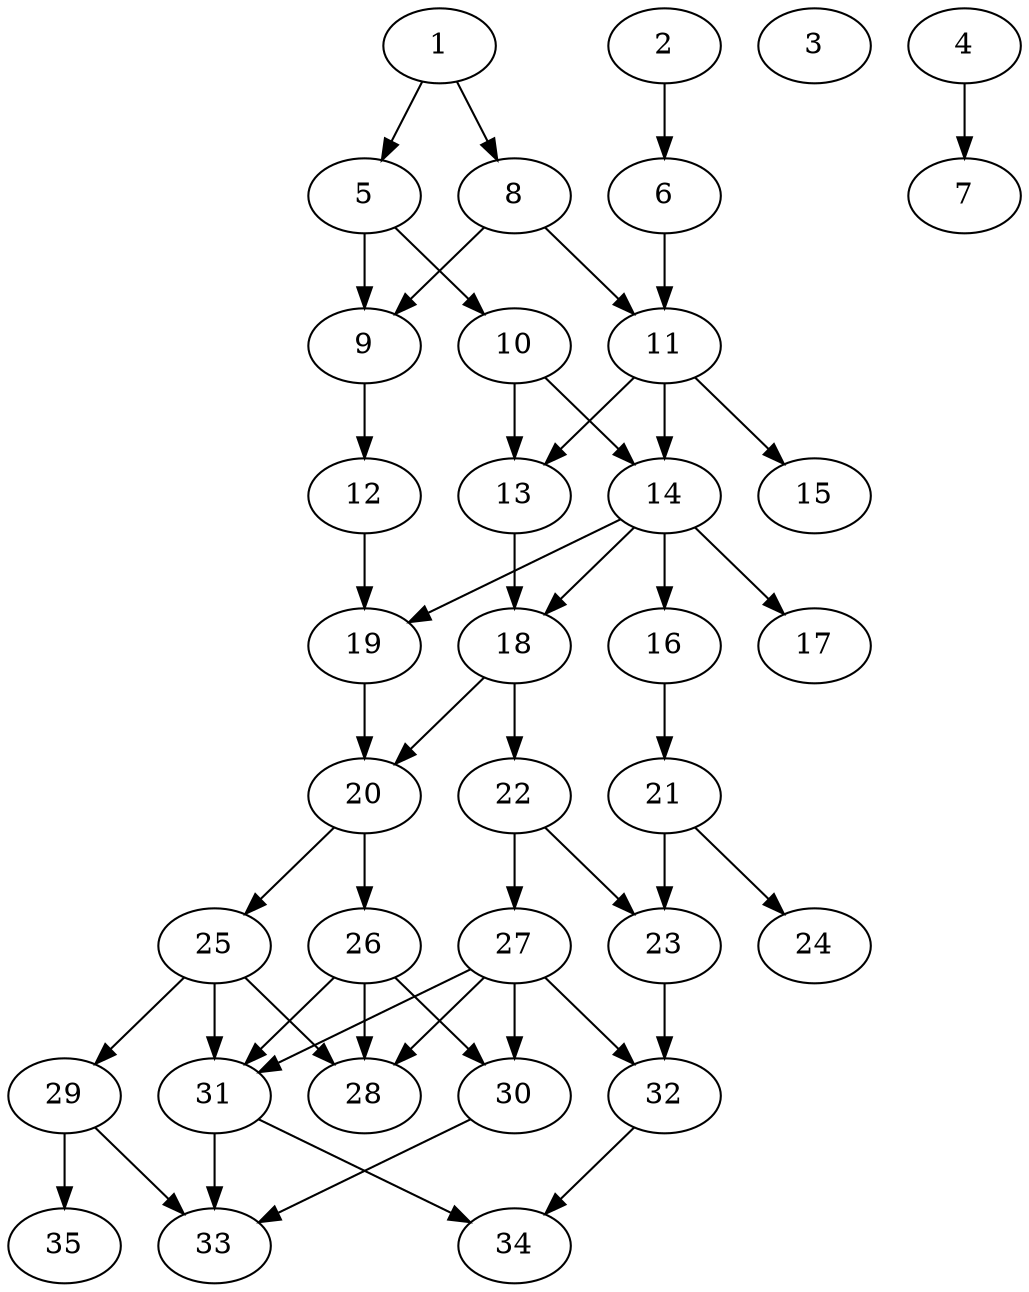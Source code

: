 // DAG automatically generated by daggen at Thu Oct  3 14:05:37 2019
// ./daggen --dot -n 35 --ccr 0.4 --fat 0.5 --regular 0.7 --density 0.5 --mindata 5242880 --maxdata 52428800 
digraph G {
  1 [size="128161280", alpha="0.05", expect_size="51264512"] 
  1 -> 5 [size ="51264512"]
  1 -> 8 [size ="51264512"]
  2 [size="58094080", alpha="0.13", expect_size="23237632"] 
  2 -> 6 [size ="23237632"]
  3 [size="100692480", alpha="0.04", expect_size="40276992"] 
  4 [size="50974720", alpha="0.11", expect_size="20389888"] 
  4 -> 7 [size ="20389888"]
  5 [size="104286720", alpha="0.05", expect_size="41714688"] 
  5 -> 9 [size ="41714688"]
  5 -> 10 [size ="41714688"]
  6 [size="48640000", alpha="0.12", expect_size="19456000"] 
  6 -> 11 [size ="19456000"]
  7 [size="116505600", alpha="0.06", expect_size="46602240"] 
  8 [size="78097920", alpha="0.11", expect_size="31239168"] 
  8 -> 9 [size ="31239168"]
  8 -> 11 [size ="31239168"]
  9 [size="94348800", alpha="0.00", expect_size="37739520"] 
  9 -> 12 [size ="37739520"]
  10 [size="98698240", alpha="0.14", expect_size="39479296"] 
  10 -> 13 [size ="39479296"]
  10 -> 14 [size ="39479296"]
  11 [size="95892480", alpha="0.09", expect_size="38356992"] 
  11 -> 13 [size ="38356992"]
  11 -> 14 [size ="38356992"]
  11 -> 15 [size ="38356992"]
  12 [size="125478400", alpha="0.09", expect_size="50191360"] 
  12 -> 19 [size ="50191360"]
  13 [size="82731520", alpha="0.16", expect_size="33092608"] 
  13 -> 18 [size ="33092608"]
  14 [size="108147200", alpha="0.12", expect_size="43258880"] 
  14 -> 16 [size ="43258880"]
  14 -> 17 [size ="43258880"]
  14 -> 18 [size ="43258880"]
  14 -> 19 [size ="43258880"]
  15 [size="56332800", alpha="0.01", expect_size="22533120"] 
  16 [size="83322880", alpha="0.08", expect_size="33329152"] 
  16 -> 21 [size ="33329152"]
  17 [size="38164480", alpha="0.15", expect_size="15265792"] 
  18 [size="75235840", alpha="0.08", expect_size="30094336"] 
  18 -> 20 [size ="30094336"]
  18 -> 22 [size ="30094336"]
  19 [size="21839360", alpha="0.09", expect_size="8735744"] 
  19 -> 20 [size ="8735744"]
  20 [size="22743040", alpha="0.04", expect_size="9097216"] 
  20 -> 25 [size ="9097216"]
  20 -> 26 [size ="9097216"]
  21 [size="107873280", alpha="0.18", expect_size="43149312"] 
  21 -> 23 [size ="43149312"]
  21 -> 24 [size ="43149312"]
  22 [size="41684480", alpha="0.20", expect_size="16673792"] 
  22 -> 23 [size ="16673792"]
  22 -> 27 [size ="16673792"]
  23 [size="94318080", alpha="0.17", expect_size="37727232"] 
  23 -> 32 [size ="37727232"]
  24 [size="69237760", alpha="0.20", expect_size="27695104"] 
  25 [size="23101440", alpha="0.19", expect_size="9240576"] 
  25 -> 28 [size ="9240576"]
  25 -> 29 [size ="9240576"]
  25 -> 31 [size ="9240576"]
  26 [size="28840960", alpha="0.03", expect_size="11536384"] 
  26 -> 28 [size ="11536384"]
  26 -> 30 [size ="11536384"]
  26 -> 31 [size ="11536384"]
  27 [size="77885440", alpha="0.06", expect_size="31154176"] 
  27 -> 28 [size ="31154176"]
  27 -> 30 [size ="31154176"]
  27 -> 31 [size ="31154176"]
  27 -> 32 [size ="31154176"]
  28 [size="51312640", alpha="0.19", expect_size="20525056"] 
  29 [size="100049920", alpha="0.06", expect_size="40019968"] 
  29 -> 33 [size ="40019968"]
  29 -> 35 [size ="40019968"]
  30 [size="34104320", alpha="0.07", expect_size="13641728"] 
  30 -> 33 [size ="13641728"]
  31 [size="55544320", alpha="0.03", expect_size="22217728"] 
  31 -> 33 [size ="22217728"]
  31 -> 34 [size ="22217728"]
  32 [size="43499520", alpha="0.18", expect_size="17399808"] 
  32 -> 34 [size ="17399808"]
  33 [size="42954240", alpha="0.04", expect_size="17181696"] 
  34 [size="23534080", alpha="0.07", expect_size="9413632"] 
  35 [size="23106560", alpha="0.16", expect_size="9242624"] 
}
